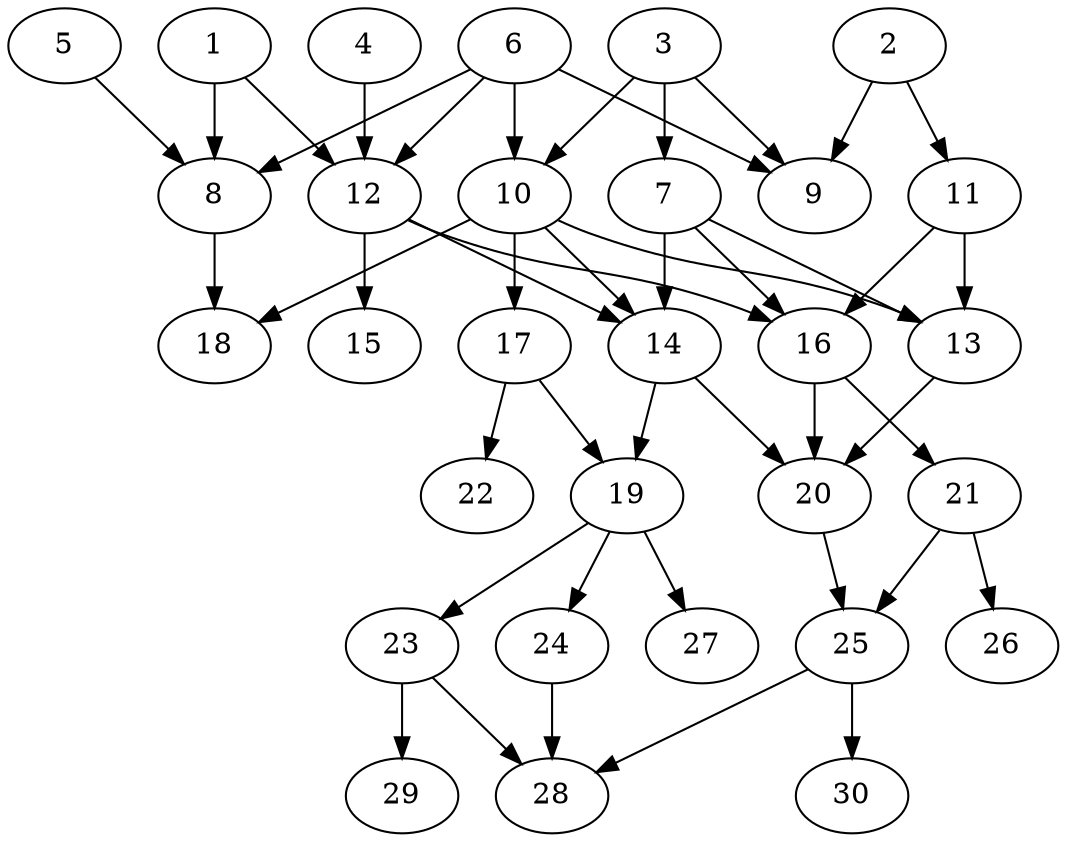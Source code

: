 // DAG automatically generated by daggen at Thu Oct  3 14:04:17 2019
// ./daggen --dot -n 30 --ccr 0.5 --fat 0.5 --regular 0.7 --density 0.5 --mindata 5242880 --maxdata 52428800 
digraph G {
  1 [size="48912384", alpha="0.18", expect_size="24456192"] 
  1 -> 8 [size ="24456192"]
  1 -> 12 [size ="24456192"]
  2 [size="72808448", alpha="0.03", expect_size="36404224"] 
  2 -> 9 [size ="36404224"]
  2 -> 11 [size ="36404224"]
  3 [size="82444288", alpha="0.07", expect_size="41222144"] 
  3 -> 7 [size ="41222144"]
  3 -> 9 [size ="41222144"]
  3 -> 10 [size ="41222144"]
  4 [size="83372032", alpha="0.11", expect_size="41686016"] 
  4 -> 12 [size ="41686016"]
  5 [size="35493888", alpha="0.19", expect_size="17746944"] 
  5 -> 8 [size ="17746944"]
  6 [size="35303424", alpha="0.04", expect_size="17651712"] 
  6 -> 8 [size ="17651712"]
  6 -> 9 [size ="17651712"]
  6 -> 10 [size ="17651712"]
  6 -> 12 [size ="17651712"]
  7 [size="21913600", alpha="0.00", expect_size="10956800"] 
  7 -> 13 [size ="10956800"]
  7 -> 14 [size ="10956800"]
  7 -> 16 [size ="10956800"]
  8 [size="36409344", alpha="0.09", expect_size="18204672"] 
  8 -> 18 [size ="18204672"]
  9 [size="61794304", alpha="0.08", expect_size="30897152"] 
  10 [size="46622720", alpha="0.00", expect_size="23311360"] 
  10 -> 13 [size ="23311360"]
  10 -> 14 [size ="23311360"]
  10 -> 17 [size ="23311360"]
  10 -> 18 [size ="23311360"]
  11 [size="70227968", alpha="0.13", expect_size="35113984"] 
  11 -> 13 [size ="35113984"]
  11 -> 16 [size ="35113984"]
  12 [size="59125760", alpha="0.17", expect_size="29562880"] 
  12 -> 14 [size ="29562880"]
  12 -> 15 [size ="29562880"]
  12 -> 16 [size ="29562880"]
  13 [size="71168000", alpha="0.20", expect_size="35584000"] 
  13 -> 20 [size ="35584000"]
  14 [size="11413504", alpha="0.20", expect_size="5706752"] 
  14 -> 19 [size ="5706752"]
  14 -> 20 [size ="5706752"]
  15 [size="61992960", alpha="0.06", expect_size="30996480"] 
  16 [size="57407488", alpha="0.12", expect_size="28703744"] 
  16 -> 20 [size ="28703744"]
  16 -> 21 [size ="28703744"]
  17 [size="77559808", alpha="0.04", expect_size="38779904"] 
  17 -> 19 [size ="38779904"]
  17 -> 22 [size ="38779904"]
  18 [size="78612480", alpha="0.03", expect_size="39306240"] 
  19 [size="25636864", alpha="0.00", expect_size="12818432"] 
  19 -> 23 [size ="12818432"]
  19 -> 24 [size ="12818432"]
  19 -> 27 [size ="12818432"]
  20 [size="64948224", alpha="0.05", expect_size="32474112"] 
  20 -> 25 [size ="32474112"]
  21 [size="67049472", alpha="0.17", expect_size="33524736"] 
  21 -> 25 [size ="33524736"]
  21 -> 26 [size ="33524736"]
  22 [size="36265984", alpha="0.03", expect_size="18132992"] 
  23 [size="21149696", alpha="0.04", expect_size="10574848"] 
  23 -> 28 [size ="10574848"]
  23 -> 29 [size ="10574848"]
  24 [size="19986432", alpha="0.01", expect_size="9993216"] 
  24 -> 28 [size ="9993216"]
  25 [size="19949568", alpha="0.02", expect_size="9974784"] 
  25 -> 28 [size ="9974784"]
  25 -> 30 [size ="9974784"]
  26 [size="48656384", alpha="0.09", expect_size="24328192"] 
  27 [size="13213696", alpha="0.19", expect_size="6606848"] 
  28 [size="32026624", alpha="0.14", expect_size="16013312"] 
  29 [size="44322816", alpha="0.20", expect_size="22161408"] 
  30 [size="45170688", alpha="0.13", expect_size="22585344"] 
}
